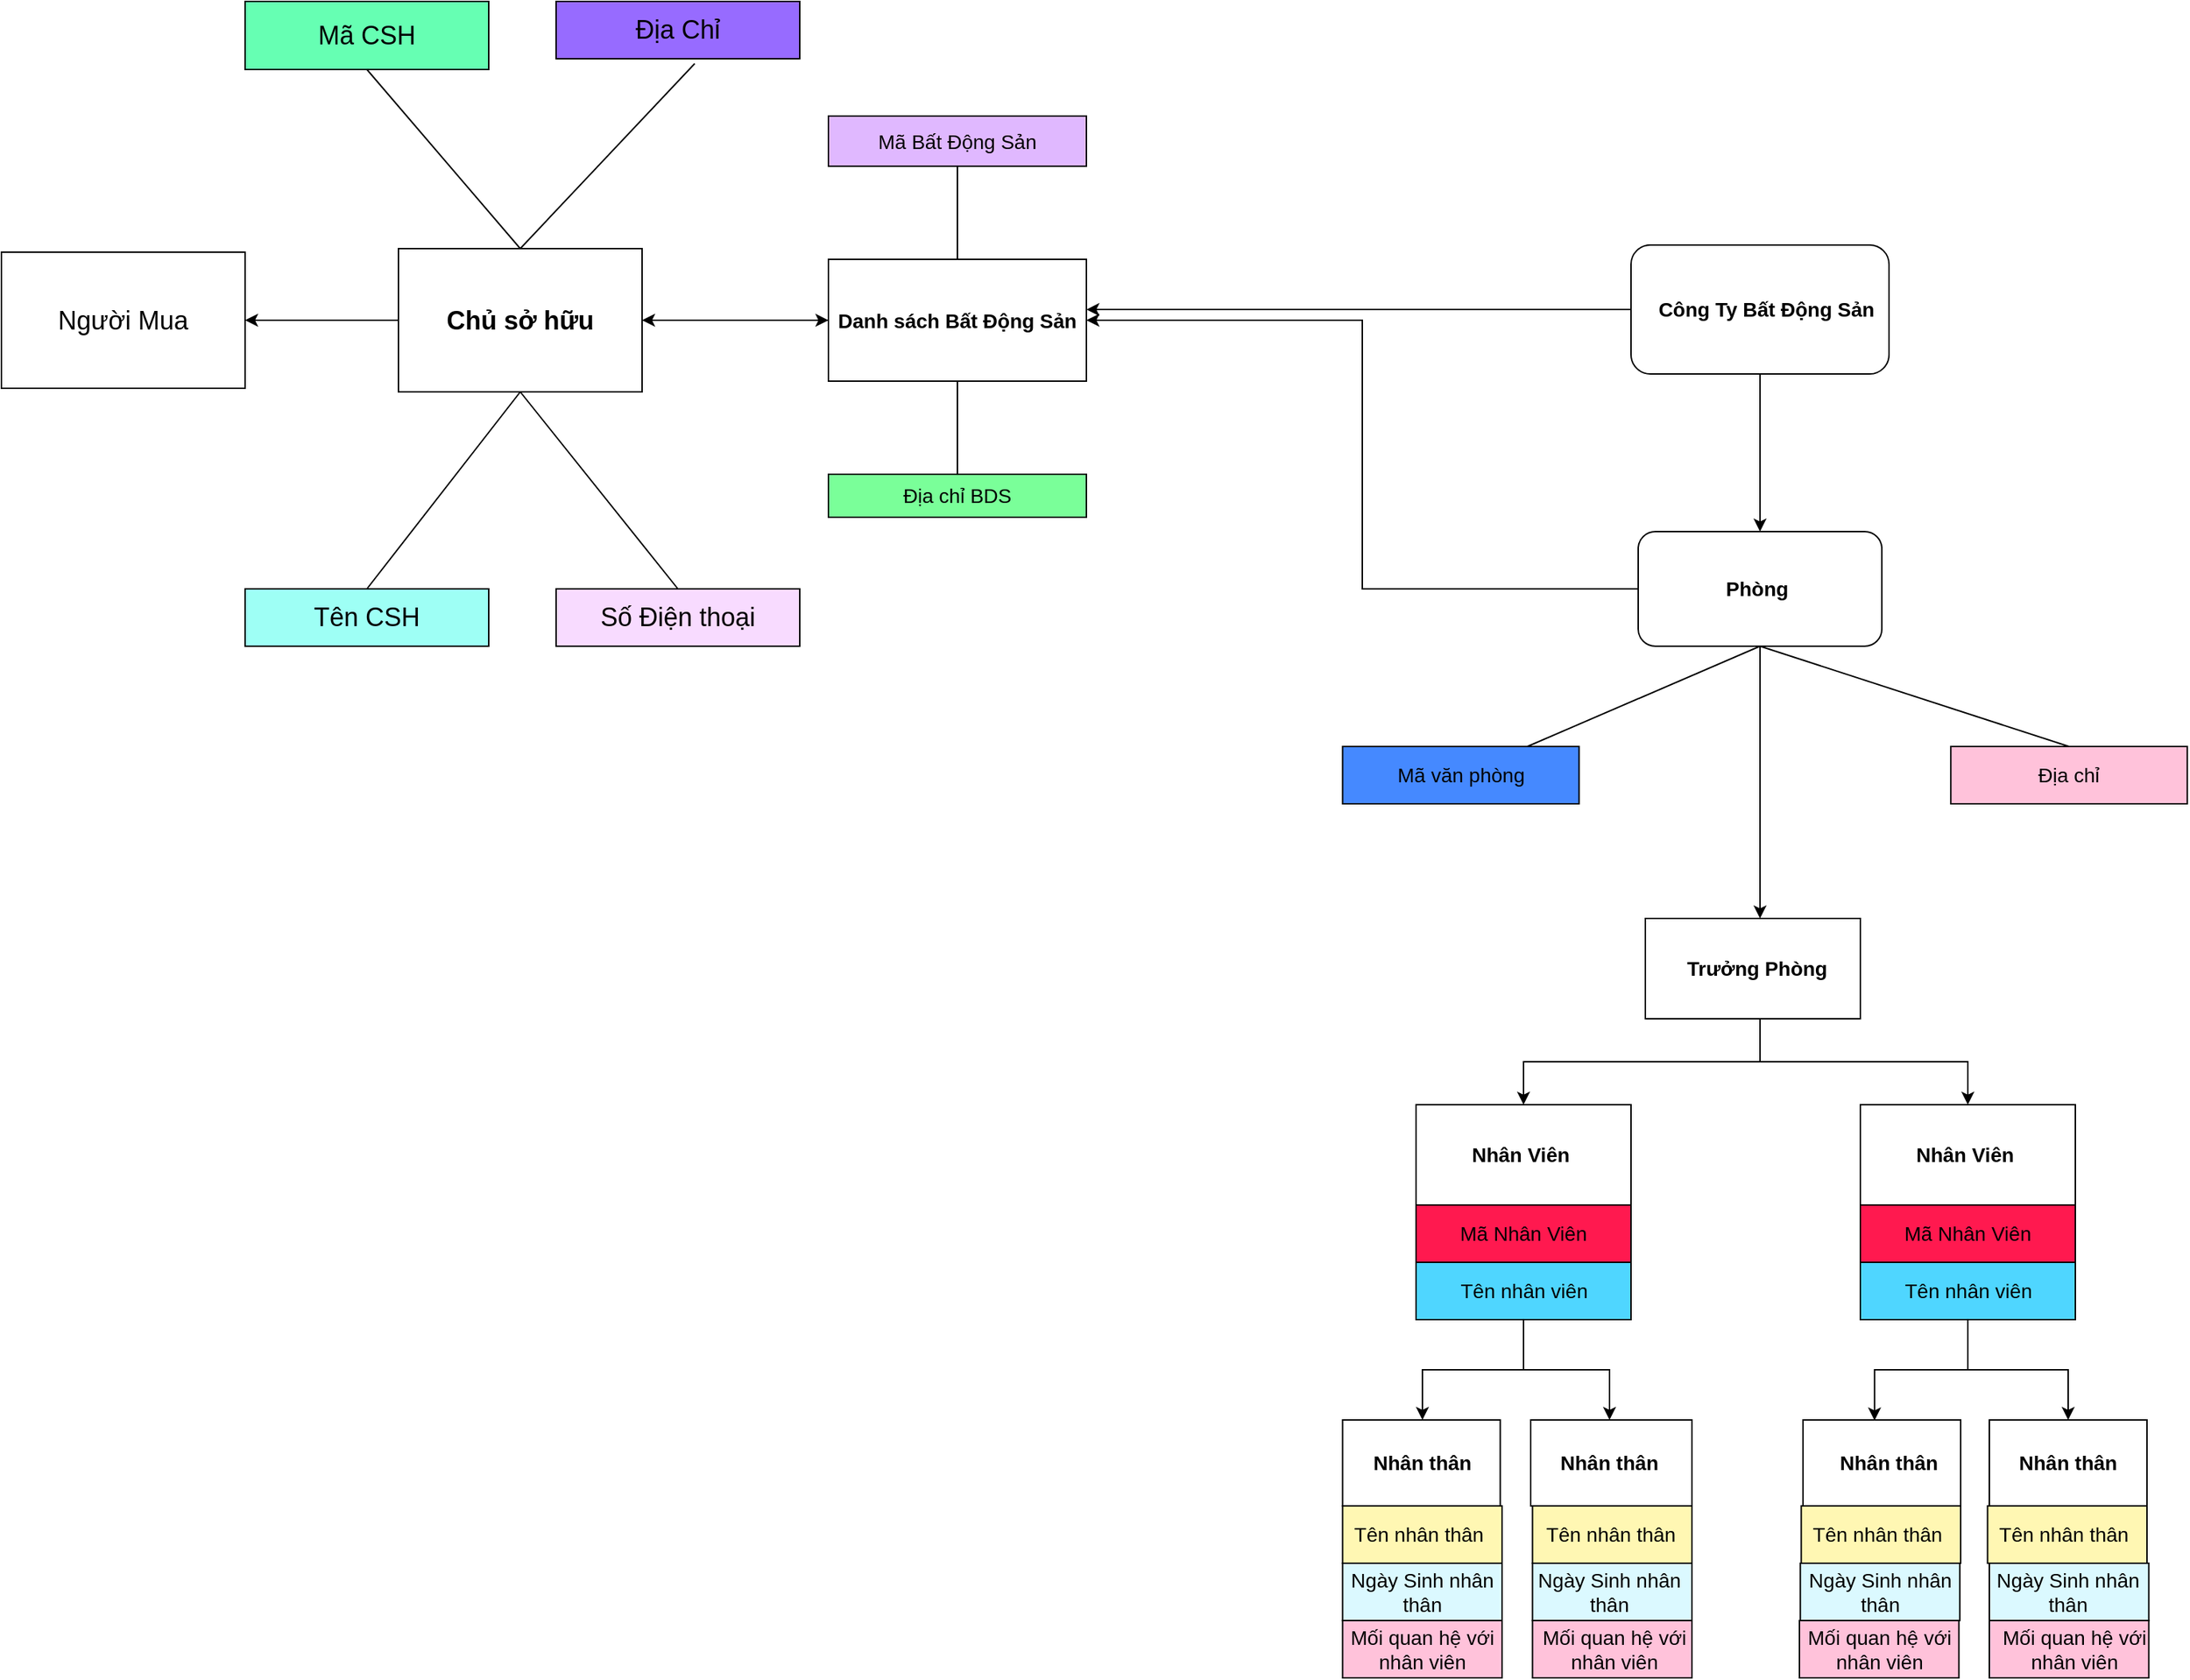 <mxfile version="21.0.6" type="device"><diagram name="Trang-1" id="AKmcCFEXf9br2DYYjVGf"><mxGraphModel dx="3204" dy="2059" grid="1" gridSize="10" guides="1" tooltips="1" connect="1" arrows="1" fold="1" page="1" pageScale="1" pageWidth="827" pageHeight="1169" math="0" shadow="0"><root><mxCell id="0"/><mxCell id="1" parent="0"/><mxCell id="FVq5GFua_vubeZc8DrbS-33" value="" style="rounded=0;whiteSpace=wrap;html=1;fontSize=14;fillColor=#FFFFFF;" parent="1" vertex="1"><mxGeometry x="390" y="660" width="110" height="60" as="geometry"/></mxCell><mxCell id="FVq5GFua_vubeZc8DrbS-32" value="" style="rounded=0;whiteSpace=wrap;html=1;fontSize=14;fillColor=#FFFFFF;" parent="1" vertex="1"><mxGeometry x="260" y="660" width="110" height="60" as="geometry"/></mxCell><mxCell id="FVq5GFua_vubeZc8DrbS-10" value="" style="rounded=0;whiteSpace=wrap;html=1;fontSize=14;fillColor=#FFFFFF;" parent="1" vertex="1"><mxGeometry x="300" y="440" width="150" height="70" as="geometry"/></mxCell><mxCell id="FVq5GFua_vubeZc8DrbS-16" style="edgeStyle=orthogonalEdgeStyle;rounded=0;orthogonalLoop=1;jettySize=auto;html=1;exitX=0.5;exitY=1;exitDx=0;exitDy=0;entryX=0.5;entryY=0;entryDx=0;entryDy=0;fontSize=14;" parent="1" source="FVq5GFua_vubeZc8DrbS-1" target="FVq5GFua_vubeZc8DrbS-4" edge="1"><mxGeometry relative="1" as="geometry"/></mxCell><mxCell id="FVq5GFua_vubeZc8DrbS-78" style="edgeStyle=orthogonalEdgeStyle;rounded=0;orthogonalLoop=1;jettySize=auto;html=1;entryX=1;entryY=0.412;entryDx=0;entryDy=0;entryPerimeter=0;fontSize=14;" parent="1" source="FVq5GFua_vubeZc8DrbS-1" target="FVq5GFua_vubeZc8DrbS-77" edge="1"><mxGeometry relative="1" as="geometry"/></mxCell><mxCell id="FVq5GFua_vubeZc8DrbS-1" value="" style="rounded=1;whiteSpace=wrap;html=1;" parent="1" vertex="1"><mxGeometry x="140" y="-160" width="180" height="90" as="geometry"/></mxCell><mxCell id="FVq5GFua_vubeZc8DrbS-2" value="&lt;font style=&quot;font-size: 14px;&quot;&gt;&lt;b&gt;Công Ty Bất Động Sản&lt;/b&gt;&lt;/font&gt;" style="text;strokeColor=none;align=center;fillColor=none;html=1;verticalAlign=middle;whiteSpace=wrap;rounded=0;" parent="1" vertex="1"><mxGeometry x="149" y="-150" width="171" height="70" as="geometry"/></mxCell><mxCell id="FVq5GFua_vubeZc8DrbS-3" value="" style="rounded=1;whiteSpace=wrap;html=1;fontSize=14;" parent="1" vertex="1"><mxGeometry x="145" y="40" width="170" height="80" as="geometry"/></mxCell><mxCell id="FVq5GFua_vubeZc8DrbS-82" style="edgeStyle=orthogonalEdgeStyle;rounded=0;orthogonalLoop=1;jettySize=auto;html=1;exitX=0;exitY=0.5;exitDx=0;exitDy=0;fontSize=14;entryX=1;entryY=0.5;entryDx=0;entryDy=0;" parent="1" source="FVq5GFua_vubeZc8DrbS-4" target="FVq5GFua_vubeZc8DrbS-77" edge="1"><mxGeometry relative="1" as="geometry"><mxPoint x="30" y="-100" as="targetPoint"/></mxGeometry></mxCell><mxCell id="WWu4dhmUxTm_bAxSxVoi-7" style="rounded=0;orthogonalLoop=1;jettySize=auto;html=1;exitX=0.5;exitY=1;exitDx=0;exitDy=0;endArrow=none;endFill=0;" edge="1" parent="1" source="FVq5GFua_vubeZc8DrbS-4" target="FVq5GFua_vubeZc8DrbS-73"><mxGeometry relative="1" as="geometry"/></mxCell><mxCell id="WWu4dhmUxTm_bAxSxVoi-9" style="rounded=0;orthogonalLoop=1;jettySize=auto;html=1;exitX=0.5;exitY=1;exitDx=0;exitDy=0;entryX=0.5;entryY=0;entryDx=0;entryDy=0;endArrow=none;endFill=0;" edge="1" parent="1" source="FVq5GFua_vubeZc8DrbS-4" target="FVq5GFua_vubeZc8DrbS-72"><mxGeometry relative="1" as="geometry"/></mxCell><mxCell id="WWu4dhmUxTm_bAxSxVoi-10" style="edgeStyle=orthogonalEdgeStyle;rounded=0;orthogonalLoop=1;jettySize=auto;html=1;exitX=0.5;exitY=1;exitDx=0;exitDy=0;" edge="1" parent="1" source="FVq5GFua_vubeZc8DrbS-4" target="FVq5GFua_vubeZc8DrbS-8"><mxGeometry relative="1" as="geometry"/></mxCell><mxCell id="FVq5GFua_vubeZc8DrbS-4" value="&lt;b&gt;Phòng&amp;nbsp;&lt;/b&gt;" style="text;strokeColor=none;align=center;fillColor=none;html=1;verticalAlign=middle;whiteSpace=wrap;rounded=0;fontSize=14;" parent="1" vertex="1"><mxGeometry x="145" y="40" width="170" height="80" as="geometry"/></mxCell><mxCell id="FVq5GFua_vubeZc8DrbS-5" value="" style="rounded=0;whiteSpace=wrap;html=1;fontSize=14;" parent="1" vertex="1"><mxGeometry x="-10" y="440" width="150" height="70" as="geometry"/></mxCell><mxCell id="FVq5GFua_vubeZc8DrbS-6" value="" style="rounded=0;whiteSpace=wrap;html=1;fontSize=14;" parent="1" vertex="1"><mxGeometry x="150" y="310" width="150" height="70" as="geometry"/></mxCell><mxCell id="FVq5GFua_vubeZc8DrbS-7" value="&lt;b&gt;Nhân Viên&amp;nbsp;&lt;/b&gt;" style="text;strokeColor=none;align=center;fillColor=none;html=1;verticalAlign=middle;whiteSpace=wrap;rounded=0;fontSize=14;" parent="1" vertex="1"><mxGeometry x="-10" y="440" width="150" height="70" as="geometry"/></mxCell><mxCell id="FVq5GFua_vubeZc8DrbS-18" style="edgeStyle=orthogonalEdgeStyle;rounded=0;orthogonalLoop=1;jettySize=auto;html=1;exitX=0.5;exitY=1;exitDx=0;exitDy=0;entryX=0.5;entryY=0;entryDx=0;entryDy=0;fontSize=14;" parent="1" source="FVq5GFua_vubeZc8DrbS-8" target="FVq5GFua_vubeZc8DrbS-7" edge="1"><mxGeometry relative="1" as="geometry"/></mxCell><mxCell id="FVq5GFua_vubeZc8DrbS-19" style="edgeStyle=orthogonalEdgeStyle;rounded=0;orthogonalLoop=1;jettySize=auto;html=1;exitX=0.5;exitY=1;exitDx=0;exitDy=0;fontSize=14;" parent="1" source="FVq5GFua_vubeZc8DrbS-8" target="FVq5GFua_vubeZc8DrbS-9" edge="1"><mxGeometry relative="1" as="geometry"/></mxCell><mxCell id="FVq5GFua_vubeZc8DrbS-8" value="&lt;b&gt;Trưởng Phòng&amp;nbsp;&lt;/b&gt;" style="text;strokeColor=none;align=center;fillColor=none;html=1;verticalAlign=middle;whiteSpace=wrap;rounded=0;fontSize=14;" parent="1" vertex="1"><mxGeometry x="155" y="310" width="150" height="70" as="geometry"/></mxCell><mxCell id="FVq5GFua_vubeZc8DrbS-9" value="&lt;b&gt;Nhân Viên&amp;nbsp;&lt;/b&gt;" style="text;strokeColor=none;align=center;fillColor=none;html=1;verticalAlign=middle;whiteSpace=wrap;rounded=0;fontSize=14;" parent="1" vertex="1"><mxGeometry x="300" y="440" width="150" height="70" as="geometry"/></mxCell><mxCell id="FVq5GFua_vubeZc8DrbS-12" value="" style="rounded=0;whiteSpace=wrap;html=1;fontSize=14;fillColor=#FF194F;" parent="1" vertex="1"><mxGeometry x="-10" y="510" width="150" height="40" as="geometry"/></mxCell><mxCell id="FVq5GFua_vubeZc8DrbS-13" value="" style="rounded=0;whiteSpace=wrap;html=1;fontSize=14;fillColor=#FF194F;" parent="1" vertex="1"><mxGeometry x="300" y="510" width="150" height="40" as="geometry"/></mxCell><mxCell id="FVq5GFua_vubeZc8DrbS-47" value="" style="edgeStyle=orthogonalEdgeStyle;rounded=0;orthogonalLoop=1;jettySize=auto;html=1;fontSize=14;" parent="1" source="FVq5GFua_vubeZc8DrbS-14" target="FVq5GFua_vubeZc8DrbS-36" edge="1"><mxGeometry relative="1" as="geometry"/></mxCell><mxCell id="FVq5GFua_vubeZc8DrbS-48" style="edgeStyle=orthogonalEdgeStyle;rounded=0;orthogonalLoop=1;jettySize=auto;html=1;entryX=0.5;entryY=0;entryDx=0;entryDy=0;fontSize=14;" parent="1" source="FVq5GFua_vubeZc8DrbS-14" target="FVq5GFua_vubeZc8DrbS-34" edge="1"><mxGeometry relative="1" as="geometry"/></mxCell><mxCell id="FVq5GFua_vubeZc8DrbS-14" value="" style="rounded=0;whiteSpace=wrap;html=1;fontSize=14;fillColor=#4FD6FF;" parent="1" vertex="1"><mxGeometry x="-10" y="550" width="150" height="40" as="geometry"/></mxCell><mxCell id="FVq5GFua_vubeZc8DrbS-69" value="" style="edgeStyle=orthogonalEdgeStyle;rounded=0;orthogonalLoop=1;jettySize=auto;html=1;fontSize=14;" parent="1" source="FVq5GFua_vubeZc8DrbS-15" target="FVq5GFua_vubeZc8DrbS-35" edge="1"><mxGeometry relative="1" as="geometry"/></mxCell><mxCell id="FVq5GFua_vubeZc8DrbS-70" style="edgeStyle=orthogonalEdgeStyle;rounded=0;orthogonalLoop=1;jettySize=auto;html=1;entryX=0.399;entryY=0.006;entryDx=0;entryDy=0;entryPerimeter=0;fontSize=14;" parent="1" source="FVq5GFua_vubeZc8DrbS-15" target="FVq5GFua_vubeZc8DrbS-27" edge="1"><mxGeometry relative="1" as="geometry"/></mxCell><mxCell id="FVq5GFua_vubeZc8DrbS-15" value="" style="rounded=0;whiteSpace=wrap;html=1;fontSize=14;fillColor=#4FD6FF;" parent="1" vertex="1"><mxGeometry x="300" y="550" width="150" height="40" as="geometry"/></mxCell><mxCell id="FVq5GFua_vubeZc8DrbS-20" value="Mã Nhân Viên" style="text;strokeColor=none;align=center;fillColor=none;html=1;verticalAlign=middle;whiteSpace=wrap;rounded=0;fontSize=14;" parent="1" vertex="1"><mxGeometry x="5" y="515" width="120" height="30" as="geometry"/></mxCell><mxCell id="FVq5GFua_vubeZc8DrbS-21" value="Mã Nhân Viên" style="text;strokeColor=none;align=center;fillColor=none;html=1;verticalAlign=middle;whiteSpace=wrap;rounded=0;fontSize=14;" parent="1" vertex="1"><mxGeometry x="315" y="515" width="120" height="30" as="geometry"/></mxCell><mxCell id="FVq5GFua_vubeZc8DrbS-24" value="Tên nhân viên" style="text;strokeColor=none;align=center;fillColor=none;html=1;verticalAlign=middle;whiteSpace=wrap;rounded=0;fontSize=14;" parent="1" vertex="1"><mxGeometry x="-2.5" y="555" width="135" height="30" as="geometry"/></mxCell><mxCell id="FVq5GFua_vubeZc8DrbS-25" value="Tên nhân viên" style="text;strokeColor=none;align=center;fillColor=none;html=1;verticalAlign=middle;whiteSpace=wrap;rounded=0;fontSize=14;" parent="1" vertex="1"><mxGeometry x="307.5" y="555" width="135" height="30" as="geometry"/></mxCell><mxCell id="FVq5GFua_vubeZc8DrbS-26" value="" style="rounded=0;whiteSpace=wrap;html=1;fontSize=14;fillColor=#FFFFFF;" parent="1" vertex="1"><mxGeometry x="-61.25" y="660" width="110" height="60" as="geometry"/></mxCell><mxCell id="FVq5GFua_vubeZc8DrbS-27" value="&lt;b&gt;Nhân thân&lt;/b&gt;" style="text;strokeColor=none;align=center;fillColor=none;html=1;verticalAlign=middle;whiteSpace=wrap;rounded=0;fontSize=14;" parent="1" vertex="1"><mxGeometry x="270" y="660" width="100" height="60" as="geometry"/></mxCell><mxCell id="FVq5GFua_vubeZc8DrbS-28" value="" style="rounded=0;whiteSpace=wrap;html=1;fontSize=14;fillColor=#FFFFFF;" parent="1" vertex="1"><mxGeometry x="70" y="660" width="112.5" height="60" as="geometry"/></mxCell><mxCell id="FVq5GFua_vubeZc8DrbS-34" value="&lt;b&gt;Nhân thân&lt;/b&gt;" style="text;strokeColor=none;align=center;fillColor=none;html=1;verticalAlign=middle;whiteSpace=wrap;rounded=0;fontSize=14;" parent="1" vertex="1"><mxGeometry x="70" y="660" width="110" height="60" as="geometry"/></mxCell><mxCell id="FVq5GFua_vubeZc8DrbS-35" value="&lt;b&gt;Nhân thân&lt;/b&gt;" style="text;strokeColor=none;align=center;fillColor=none;html=1;verticalAlign=middle;whiteSpace=wrap;rounded=0;fontSize=14;" parent="1" vertex="1"><mxGeometry x="390" y="660" width="110" height="60" as="geometry"/></mxCell><mxCell id="FVq5GFua_vubeZc8DrbS-36" value="&lt;b&gt;Nhân thân&lt;/b&gt;" style="text;strokeColor=none;align=center;fillColor=none;html=1;verticalAlign=middle;whiteSpace=wrap;rounded=0;fontSize=14;" parent="1" vertex="1"><mxGeometry x="-61.25" y="660" width="111.25" height="60" as="geometry"/></mxCell><mxCell id="FVq5GFua_vubeZc8DrbS-38" value="" style="rounded=0;whiteSpace=wrap;html=1;fontSize=14;fillColor=#FFF7B3;" parent="1" vertex="1"><mxGeometry x="-61.25" y="720" width="111.25" height="40" as="geometry"/></mxCell><mxCell id="FVq5GFua_vubeZc8DrbS-39" value="" style="rounded=0;whiteSpace=wrap;html=1;fontSize=14;fillColor=#FFF7B3;" parent="1" vertex="1"><mxGeometry x="71.25" y="720" width="111.25" height="40" as="geometry"/></mxCell><mxCell id="FVq5GFua_vubeZc8DrbS-40" value="" style="rounded=0;whiteSpace=wrap;html=1;fontSize=14;fillColor=#FFF7B3;" parent="1" vertex="1"><mxGeometry x="258.75" y="720" width="111.25" height="40" as="geometry"/></mxCell><mxCell id="FVq5GFua_vubeZc8DrbS-41" value="" style="rounded=0;whiteSpace=wrap;html=1;fontSize=14;fillColor=#FFF7B3;" parent="1" vertex="1"><mxGeometry x="388.75" y="720" width="111.25" height="40" as="geometry"/></mxCell><mxCell id="FVq5GFua_vubeZc8DrbS-42" value="Tên nhân thân&amp;nbsp;" style="text;strokeColor=none;align=center;fillColor=none;html=1;verticalAlign=middle;whiteSpace=wrap;rounded=0;fontSize=14;" parent="1" vertex="1"><mxGeometry x="-61.25" y="725" width="110" height="30" as="geometry"/></mxCell><mxCell id="FVq5GFua_vubeZc8DrbS-43" value="Tên nhân thân&amp;nbsp;" style="text;strokeColor=none;align=center;fillColor=none;html=1;verticalAlign=middle;whiteSpace=wrap;rounded=0;fontSize=14;" parent="1" vertex="1"><mxGeometry x="72.5" y="720" width="110" height="40" as="geometry"/></mxCell><mxCell id="FVq5GFua_vubeZc8DrbS-44" value="Tên nhân thân&amp;nbsp;" style="text;strokeColor=none;align=center;fillColor=none;html=1;verticalAlign=middle;whiteSpace=wrap;rounded=0;fontSize=14;" parent="1" vertex="1"><mxGeometry x="258.75" y="720" width="110" height="40" as="geometry"/></mxCell><mxCell id="FVq5GFua_vubeZc8DrbS-45" value="Tên nhân thân&amp;nbsp;" style="text;strokeColor=none;align=center;fillColor=none;html=1;verticalAlign=middle;whiteSpace=wrap;rounded=0;fontSize=14;" parent="1" vertex="1"><mxGeometry x="388.75" y="720" width="110" height="40" as="geometry"/></mxCell><mxCell id="FVq5GFua_vubeZc8DrbS-49" value="" style="rounded=0;whiteSpace=wrap;html=1;fontSize=14;fillColor=#DBF9FF;" parent="1" vertex="1"><mxGeometry x="-61.25" y="760" width="111.25" height="40" as="geometry"/></mxCell><mxCell id="FVq5GFua_vubeZc8DrbS-50" value="" style="rounded=0;whiteSpace=wrap;html=1;fontSize=14;fillColor=#DBF9FF;" parent="1" vertex="1"><mxGeometry x="71.25" y="760" width="111.25" height="40" as="geometry"/></mxCell><mxCell id="FVq5GFua_vubeZc8DrbS-51" value="" style="rounded=0;whiteSpace=wrap;html=1;fontSize=14;fillColor=#DBF9FF;" parent="1" vertex="1"><mxGeometry x="390" y="760" width="111.25" height="40" as="geometry"/></mxCell><mxCell id="FVq5GFua_vubeZc8DrbS-52" value="" style="rounded=0;whiteSpace=wrap;html=1;fontSize=14;fillColor=#DBF9FF;" parent="1" vertex="1"><mxGeometry x="258.13" y="760" width="111.25" height="40" as="geometry"/></mxCell><mxCell id="FVq5GFua_vubeZc8DrbS-53" value="Ngày Sinh nhân thân" style="text;strokeColor=none;align=center;fillColor=none;html=1;verticalAlign=middle;whiteSpace=wrap;rounded=0;fontSize=14;" parent="1" vertex="1"><mxGeometry x="-61.25" y="760" width="111.25" height="40" as="geometry"/></mxCell><mxCell id="FVq5GFua_vubeZc8DrbS-54" value="Ngày Sinh nhân thân" style="text;strokeColor=none;align=center;fillColor=none;html=1;verticalAlign=middle;whiteSpace=wrap;rounded=0;fontSize=14;" parent="1" vertex="1"><mxGeometry x="70" y="760" width="110" height="40" as="geometry"/></mxCell><mxCell id="FVq5GFua_vubeZc8DrbS-55" value="Ngày Sinh nhân thân" style="text;strokeColor=none;align=center;fillColor=none;html=1;verticalAlign=middle;whiteSpace=wrap;rounded=0;fontSize=14;" parent="1" vertex="1"><mxGeometry x="258.13" y="760" width="111.87" height="40" as="geometry"/></mxCell><mxCell id="FVq5GFua_vubeZc8DrbS-56" value="Ngày Sinh nhân thân" style="text;strokeColor=none;align=center;fillColor=none;html=1;verticalAlign=middle;whiteSpace=wrap;rounded=0;fontSize=14;" parent="1" vertex="1"><mxGeometry x="390" y="760" width="110" height="40" as="geometry"/></mxCell><mxCell id="FVq5GFua_vubeZc8DrbS-58" value="" style="rounded=0;whiteSpace=wrap;html=1;fontSize=14;fillColor=#FFC2DA;" parent="1" vertex="1"><mxGeometry x="-61.25" y="800" width="111.25" height="40" as="geometry"/></mxCell><mxCell id="FVq5GFua_vubeZc8DrbS-59" value="" style="rounded=0;whiteSpace=wrap;html=1;fontSize=14;fillColor=#FFC2DA;" parent="1" vertex="1"><mxGeometry x="71.25" y="800" width="111.25" height="40" as="geometry"/></mxCell><mxCell id="FVq5GFua_vubeZc8DrbS-60" value="" style="rounded=0;whiteSpace=wrap;html=1;fontSize=14;fillColor=#FFC2DA;" parent="1" vertex="1"><mxGeometry x="257.5" y="800" width="111.25" height="40" as="geometry"/></mxCell><mxCell id="FVq5GFua_vubeZc8DrbS-61" value="" style="rounded=0;whiteSpace=wrap;html=1;fontSize=14;fillColor=#FFC2DA;" parent="1" vertex="1"><mxGeometry x="390" y="800" width="111.25" height="40" as="geometry"/></mxCell><mxCell id="FVq5GFua_vubeZc8DrbS-62" value="Mối quan hệ với nhân viên" style="text;strokeColor=none;align=center;fillColor=none;html=1;verticalAlign=middle;whiteSpace=wrap;rounded=0;fontSize=14;" parent="1" vertex="1"><mxGeometry x="-61.25" y="800" width="111.25" height="40" as="geometry"/></mxCell><mxCell id="FVq5GFua_vubeZc8DrbS-66" value="Mối quan hệ với nhân viên" style="text;strokeColor=none;align=center;fillColor=none;html=1;verticalAlign=middle;whiteSpace=wrap;rounded=0;fontSize=14;" parent="1" vertex="1"><mxGeometry x="72.5" y="800" width="111.25" height="40" as="geometry"/></mxCell><mxCell id="FVq5GFua_vubeZc8DrbS-67" value="Mối quan hệ với nhân viên" style="text;strokeColor=none;align=center;fillColor=none;html=1;verticalAlign=middle;whiteSpace=wrap;rounded=0;fontSize=14;" parent="1" vertex="1"><mxGeometry x="257.5" y="800" width="111.25" height="40" as="geometry"/></mxCell><mxCell id="FVq5GFua_vubeZc8DrbS-68" value="Mối quan hệ với nhân viên" style="text;strokeColor=none;align=center;fillColor=none;html=1;verticalAlign=middle;whiteSpace=wrap;rounded=0;fontSize=14;" parent="1" vertex="1"><mxGeometry x="394.25" y="800" width="111.25" height="40" as="geometry"/></mxCell><mxCell id="FVq5GFua_vubeZc8DrbS-71" value="" style="rounded=0;whiteSpace=wrap;html=1;fontSize=14;fillColor=#FFC2DA;" parent="1" vertex="1"><mxGeometry x="363.12" y="190" width="165" height="40" as="geometry"/></mxCell><mxCell id="FVq5GFua_vubeZc8DrbS-72" value="Địa chỉ" style="text;strokeColor=none;align=center;fillColor=none;html=1;verticalAlign=middle;whiteSpace=wrap;rounded=0;fontSize=14;" parent="1" vertex="1"><mxGeometry x="363.13" y="190" width="165" height="40" as="geometry"/></mxCell><mxCell id="FVq5GFua_vubeZc8DrbS-73" value="Mã văn phòng" style="rounded=0;whiteSpace=wrap;html=1;fontSize=14;fillColor=#4589FF;" parent="1" vertex="1"><mxGeometry x="-61.25" y="190" width="165" height="40" as="geometry"/></mxCell><mxCell id="FVq5GFua_vubeZc8DrbS-85" style="edgeStyle=orthogonalEdgeStyle;rounded=0;orthogonalLoop=1;jettySize=auto;html=1;entryX=1;entryY=0.5;entryDx=0;entryDy=0;fontSize=18;" parent="1" source="FVq5GFua_vubeZc8DrbS-77" target="FVq5GFua_vubeZc8DrbS-83" edge="1"><mxGeometry relative="1" as="geometry"/></mxCell><mxCell id="WWu4dhmUxTm_bAxSxVoi-1" style="edgeStyle=orthogonalEdgeStyle;rounded=0;orthogonalLoop=1;jettySize=auto;html=1;entryX=0.5;entryY=1;entryDx=0;entryDy=0;endArrow=none;endFill=0;" edge="1" parent="1" source="FVq5GFua_vubeZc8DrbS-77" target="FVq5GFua_vubeZc8DrbS-80"><mxGeometry relative="1" as="geometry"/></mxCell><mxCell id="FVq5GFua_vubeZc8DrbS-77" value="&lt;b&gt;Danh sách Bất Động Sản&lt;/b&gt;" style="rounded=0;whiteSpace=wrap;html=1;fontSize=14;fillColor=#FFFFFF;" parent="1" vertex="1"><mxGeometry x="-420" y="-150" width="180" height="85" as="geometry"/></mxCell><mxCell id="FVq5GFua_vubeZc8DrbS-80" value="Mã Bất Động Sản" style="rounded=0;whiteSpace=wrap;html=1;fontSize=14;fillColor=#E0B8FF;" parent="1" vertex="1"><mxGeometry x="-420" y="-250" width="180" height="35" as="geometry"/></mxCell><mxCell id="WWu4dhmUxTm_bAxSxVoi-2" style="edgeStyle=orthogonalEdgeStyle;rounded=0;orthogonalLoop=1;jettySize=auto;html=1;entryX=0.5;entryY=1;entryDx=0;entryDy=0;endArrow=none;endFill=0;" edge="1" parent="1" source="FVq5GFua_vubeZc8DrbS-81" target="FVq5GFua_vubeZc8DrbS-77"><mxGeometry relative="1" as="geometry"/></mxCell><mxCell id="FVq5GFua_vubeZc8DrbS-81" value="Địa chỉ BDS" style="rounded=0;whiteSpace=wrap;html=1;fontSize=14;fillColor=#7AFF99;" parent="1" vertex="1"><mxGeometry x="-420" width="180" height="30" as="geometry"/></mxCell><mxCell id="FVq5GFua_vubeZc8DrbS-84" style="edgeStyle=orthogonalEdgeStyle;rounded=0;orthogonalLoop=1;jettySize=auto;html=1;exitX=1;exitY=0.5;exitDx=0;exitDy=0;fontSize=18;" parent="1" source="FVq5GFua_vubeZc8DrbS-83" target="FVq5GFua_vubeZc8DrbS-77" edge="1"><mxGeometry relative="1" as="geometry"/></mxCell><mxCell id="FVq5GFua_vubeZc8DrbS-91" style="edgeStyle=orthogonalEdgeStyle;rounded=0;orthogonalLoop=1;jettySize=auto;html=1;entryX=1;entryY=0.5;entryDx=0;entryDy=0;fontSize=18;" parent="1" source="FVq5GFua_vubeZc8DrbS-83" target="FVq5GFua_vubeZc8DrbS-86" edge="1"><mxGeometry relative="1" as="geometry"/></mxCell><mxCell id="WWu4dhmUxTm_bAxSxVoi-3" style="rounded=0;orthogonalLoop=1;jettySize=auto;html=1;exitX=0.5;exitY=0;exitDx=0;exitDy=0;entryX=0.569;entryY=1.084;entryDx=0;entryDy=0;entryPerimeter=0;endArrow=none;endFill=0;" edge="1" parent="1" source="FVq5GFua_vubeZc8DrbS-83" target="FVq5GFua_vubeZc8DrbS-89"><mxGeometry relative="1" as="geometry"/></mxCell><mxCell id="WWu4dhmUxTm_bAxSxVoi-4" style="rounded=0;orthogonalLoop=1;jettySize=auto;html=1;exitX=0.5;exitY=0;exitDx=0;exitDy=0;entryX=0.5;entryY=1;entryDx=0;entryDy=0;endArrow=none;endFill=0;" edge="1" parent="1" source="FVq5GFua_vubeZc8DrbS-83" target="FVq5GFua_vubeZc8DrbS-87"><mxGeometry relative="1" as="geometry"/></mxCell><mxCell id="WWu4dhmUxTm_bAxSxVoi-5" style="rounded=0;orthogonalLoop=1;jettySize=auto;html=1;exitX=0.5;exitY=1;exitDx=0;exitDy=0;entryX=0.5;entryY=0;entryDx=0;entryDy=0;endArrow=none;endFill=0;" edge="1" parent="1" source="FVq5GFua_vubeZc8DrbS-83" target="FVq5GFua_vubeZc8DrbS-90"><mxGeometry relative="1" as="geometry"/></mxCell><mxCell id="WWu4dhmUxTm_bAxSxVoi-6" style="rounded=0;orthogonalLoop=1;jettySize=auto;html=1;exitX=0.5;exitY=1;exitDx=0;exitDy=0;entryX=0.5;entryY=0;entryDx=0;entryDy=0;endArrow=none;endFill=0;" edge="1" parent="1" source="FVq5GFua_vubeZc8DrbS-83" target="FVq5GFua_vubeZc8DrbS-88"><mxGeometry relative="1" as="geometry"/></mxCell><mxCell id="FVq5GFua_vubeZc8DrbS-83" value="&lt;font style=&quot;font-size: 18px;&quot;&gt;&lt;b&gt;Chủ sở hữu&lt;/b&gt;&lt;/font&gt;" style="rounded=0;whiteSpace=wrap;html=1;fontSize=14;fillColor=#FFFFFF;" parent="1" vertex="1"><mxGeometry x="-720" y="-157.5" width="170" height="100" as="geometry"/></mxCell><mxCell id="FVq5GFua_vubeZc8DrbS-86" value="Người Mua" style="rounded=0;whiteSpace=wrap;html=1;fontSize=18;fillColor=#FFFFFF;" parent="1" vertex="1"><mxGeometry x="-997" y="-155" width="170" height="95" as="geometry"/></mxCell><mxCell id="FVq5GFua_vubeZc8DrbS-87" value="Mã CSH" style="rounded=0;whiteSpace=wrap;html=1;fontSize=18;fillColor=#66FFB3;" parent="1" vertex="1"><mxGeometry x="-827" y="-330" width="170" height="47.5" as="geometry"/></mxCell><mxCell id="FVq5GFua_vubeZc8DrbS-88" value="Tên CSH" style="rounded=0;whiteSpace=wrap;html=1;fontSize=18;fillColor=#9EFFF5;" parent="1" vertex="1"><mxGeometry x="-827" y="80" width="170" height="40" as="geometry"/></mxCell><mxCell id="FVq5GFua_vubeZc8DrbS-89" value="Địa Chỉ" style="rounded=0;whiteSpace=wrap;html=1;fontSize=18;fillColor=#976BFF;" parent="1" vertex="1"><mxGeometry x="-610" y="-330" width="170" height="40" as="geometry"/></mxCell><mxCell id="FVq5GFua_vubeZc8DrbS-90" value="Số Điện thoại" style="rounded=0;whiteSpace=wrap;html=1;fontSize=18;fillColor=#F8DBFF;" parent="1" vertex="1"><mxGeometry x="-610" y="80" width="170" height="40" as="geometry"/></mxCell></root></mxGraphModel></diagram></mxfile>